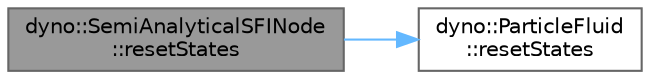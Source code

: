digraph "dyno::SemiAnalyticalSFINode::resetStates"
{
 // LATEX_PDF_SIZE
  bgcolor="transparent";
  edge [fontname=Helvetica,fontsize=10,labelfontname=Helvetica,labelfontsize=10];
  node [fontname=Helvetica,fontsize=10,shape=box,height=0.2,width=0.4];
  rankdir="LR";
  Node1 [id="Node000001",label="dyno::SemiAnalyticalSFINode\l::resetStates",height=0.2,width=0.4,color="gray40", fillcolor="grey60", style="filled", fontcolor="black",tooltip=" "];
  Node1 -> Node2 [id="edge1_Node000001_Node000002",color="steelblue1",style="solid",tooltip=" "];
  Node2 [id="Node000002",label="dyno::ParticleFluid\l::resetStates",height=0.2,width=0.4,color="grey40", fillcolor="white", style="filled",URL="$classdyno_1_1_particle_fluid.html#a87135641e513f2f869b24d4c6ff988ad",tooltip=" "];
}
